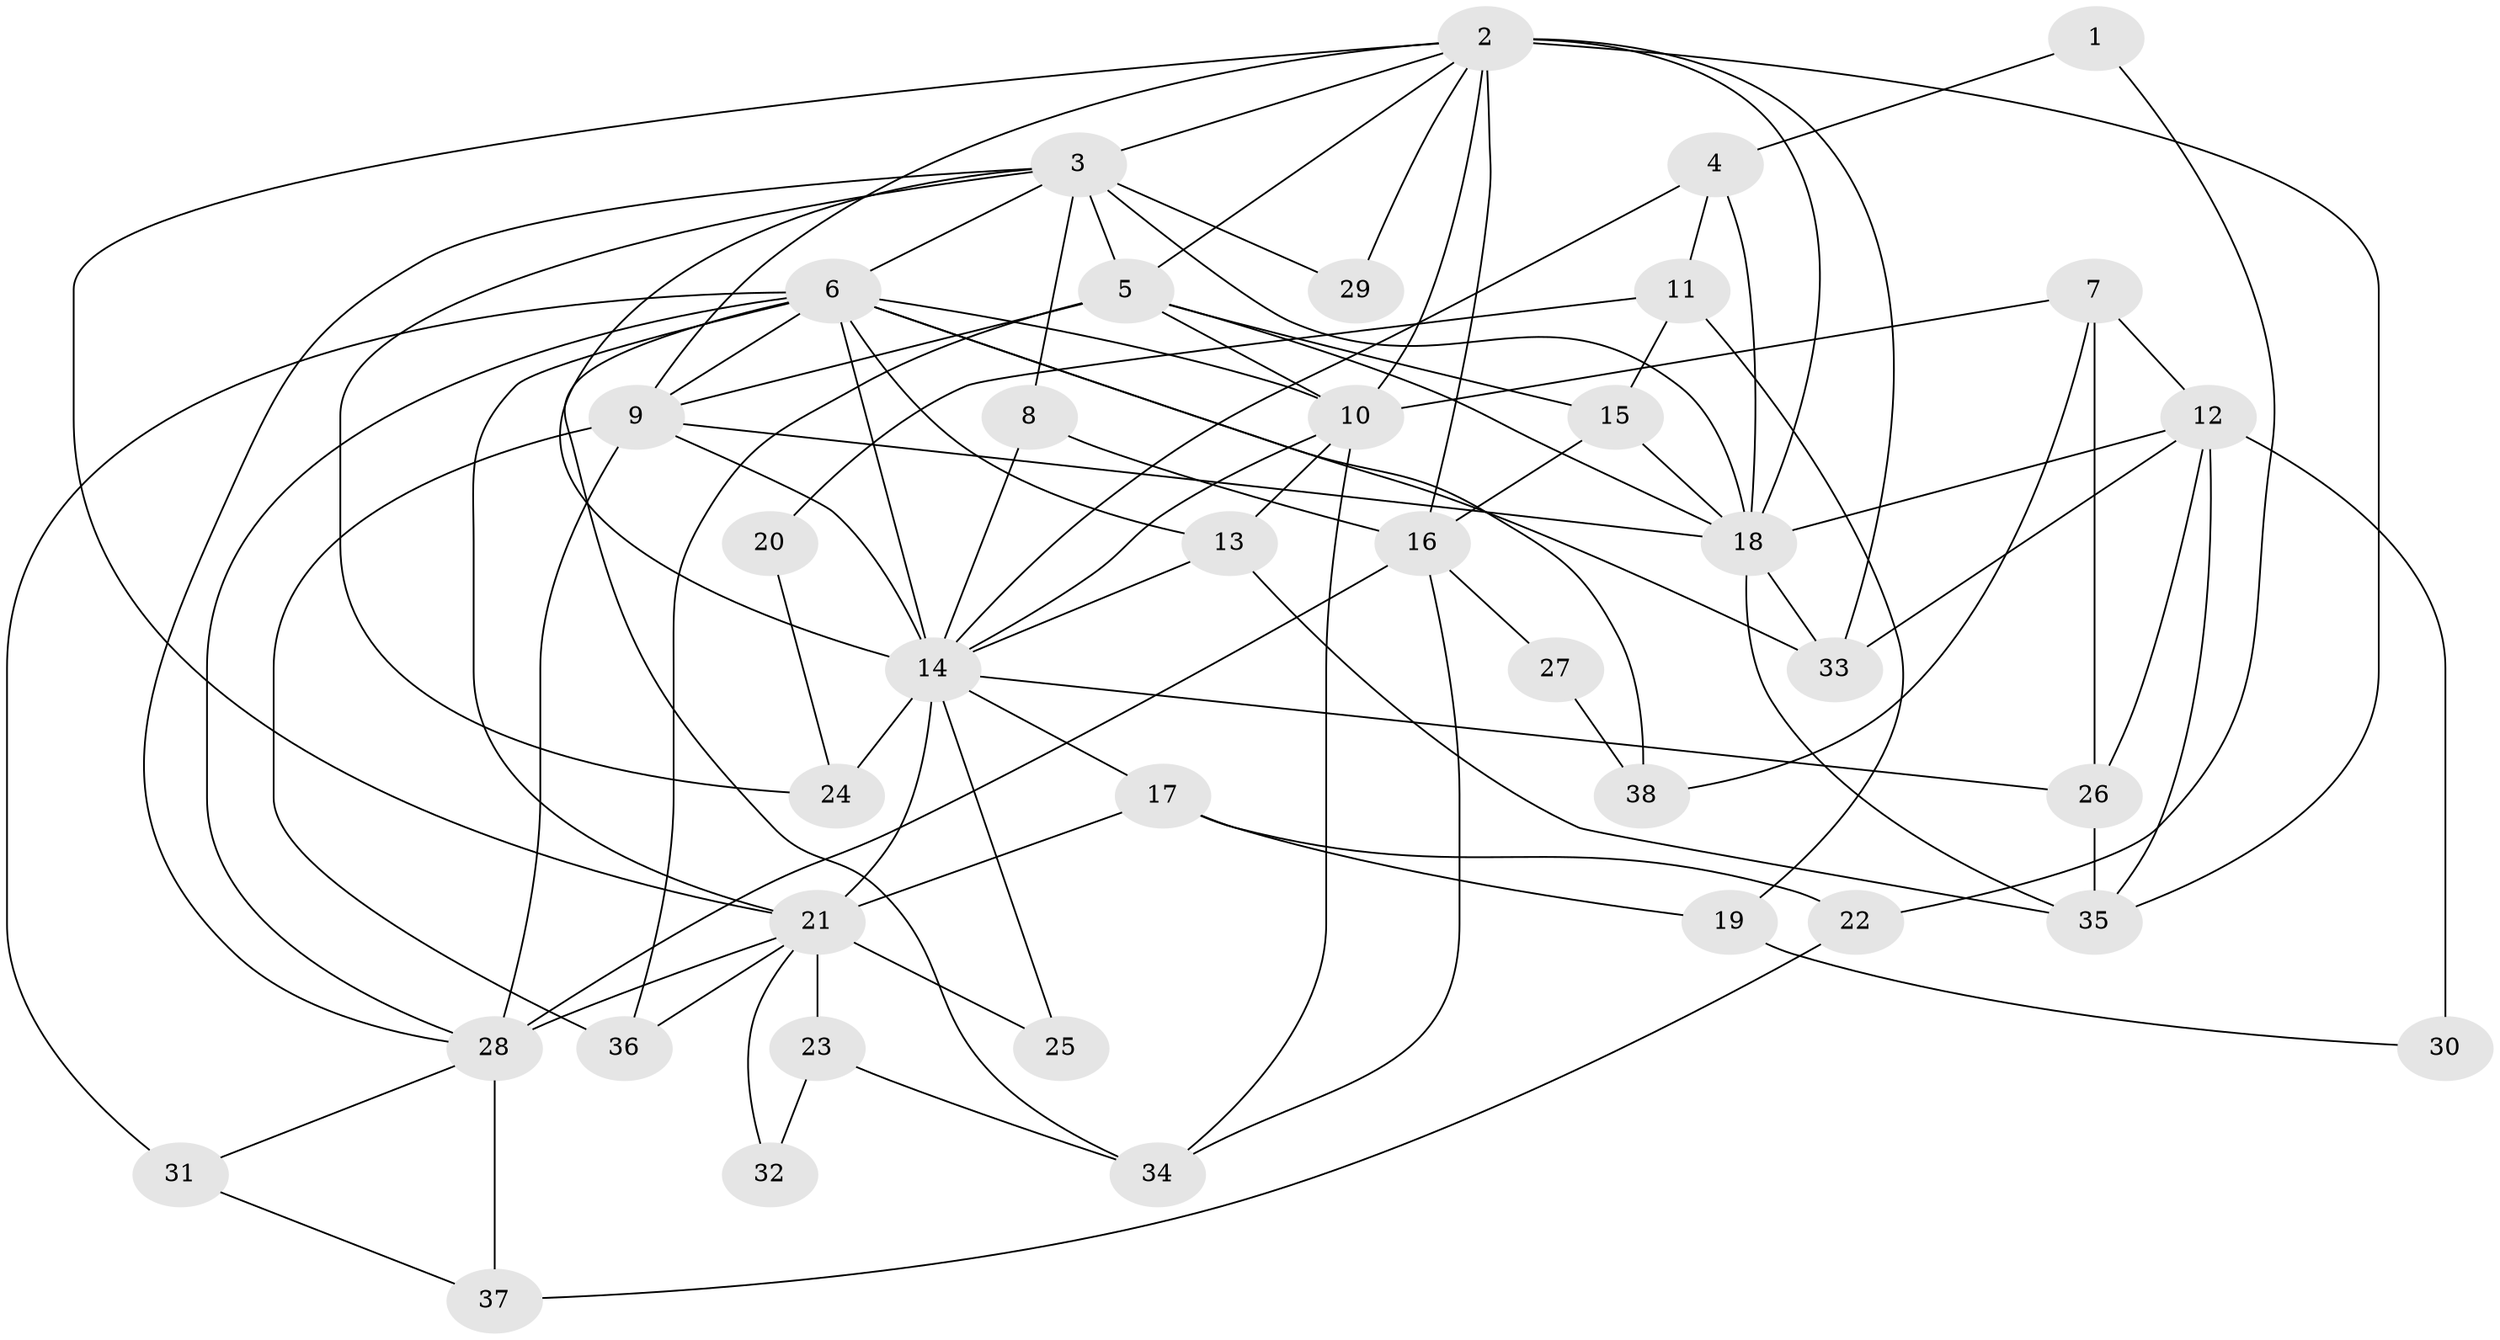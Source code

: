 // original degree distribution, {2: 0.14666666666666667, 4: 0.29333333333333333, 5: 0.17333333333333334, 3: 0.24, 6: 0.08, 7: 0.06666666666666667}
// Generated by graph-tools (version 1.1) at 2025/36/03/09/25 02:36:05]
// undirected, 38 vertices, 91 edges
graph export_dot {
graph [start="1"]
  node [color=gray90,style=filled];
  1;
  2;
  3;
  4;
  5;
  6;
  7;
  8;
  9;
  10;
  11;
  12;
  13;
  14;
  15;
  16;
  17;
  18;
  19;
  20;
  21;
  22;
  23;
  24;
  25;
  26;
  27;
  28;
  29;
  30;
  31;
  32;
  33;
  34;
  35;
  36;
  37;
  38;
  1 -- 4 [weight=1.0];
  1 -- 22 [weight=1.0];
  2 -- 3 [weight=1.0];
  2 -- 5 [weight=1.0];
  2 -- 9 [weight=1.0];
  2 -- 10 [weight=2.0];
  2 -- 16 [weight=1.0];
  2 -- 18 [weight=3.0];
  2 -- 21 [weight=1.0];
  2 -- 29 [weight=1.0];
  2 -- 33 [weight=1.0];
  2 -- 35 [weight=2.0];
  3 -- 5 [weight=2.0];
  3 -- 6 [weight=1.0];
  3 -- 8 [weight=1.0];
  3 -- 14 [weight=1.0];
  3 -- 18 [weight=1.0];
  3 -- 24 [weight=1.0];
  3 -- 28 [weight=1.0];
  3 -- 29 [weight=1.0];
  4 -- 11 [weight=1.0];
  4 -- 14 [weight=1.0];
  4 -- 18 [weight=1.0];
  5 -- 9 [weight=1.0];
  5 -- 10 [weight=1.0];
  5 -- 15 [weight=1.0];
  5 -- 18 [weight=1.0];
  5 -- 36 [weight=2.0];
  6 -- 9 [weight=2.0];
  6 -- 10 [weight=1.0];
  6 -- 13 [weight=4.0];
  6 -- 14 [weight=1.0];
  6 -- 21 [weight=1.0];
  6 -- 28 [weight=1.0];
  6 -- 31 [weight=2.0];
  6 -- 33 [weight=1.0];
  6 -- 34 [weight=1.0];
  6 -- 38 [weight=1.0];
  7 -- 10 [weight=1.0];
  7 -- 12 [weight=1.0];
  7 -- 26 [weight=1.0];
  7 -- 38 [weight=1.0];
  8 -- 14 [weight=1.0];
  8 -- 16 [weight=1.0];
  9 -- 14 [weight=2.0];
  9 -- 18 [weight=2.0];
  9 -- 28 [weight=1.0];
  9 -- 36 [weight=1.0];
  10 -- 13 [weight=1.0];
  10 -- 14 [weight=1.0];
  10 -- 34 [weight=1.0];
  11 -- 15 [weight=1.0];
  11 -- 19 [weight=1.0];
  11 -- 20 [weight=1.0];
  12 -- 18 [weight=2.0];
  12 -- 26 [weight=1.0];
  12 -- 30 [weight=2.0];
  12 -- 33 [weight=1.0];
  12 -- 35 [weight=1.0];
  13 -- 14 [weight=1.0];
  13 -- 35 [weight=2.0];
  14 -- 17 [weight=1.0];
  14 -- 21 [weight=2.0];
  14 -- 24 [weight=2.0];
  14 -- 25 [weight=1.0];
  14 -- 26 [weight=1.0];
  15 -- 16 [weight=1.0];
  15 -- 18 [weight=1.0];
  16 -- 27 [weight=1.0];
  16 -- 28 [weight=1.0];
  16 -- 34 [weight=1.0];
  17 -- 19 [weight=1.0];
  17 -- 21 [weight=1.0];
  17 -- 22 [weight=1.0];
  18 -- 33 [weight=1.0];
  18 -- 35 [weight=1.0];
  19 -- 30 [weight=1.0];
  20 -- 24 [weight=1.0];
  21 -- 23 [weight=2.0];
  21 -- 25 [weight=1.0];
  21 -- 28 [weight=1.0];
  21 -- 32 [weight=1.0];
  21 -- 36 [weight=1.0];
  22 -- 37 [weight=1.0];
  23 -- 32 [weight=1.0];
  23 -- 34 [weight=1.0];
  26 -- 35 [weight=1.0];
  27 -- 38 [weight=1.0];
  28 -- 31 [weight=1.0];
  28 -- 37 [weight=1.0];
  31 -- 37 [weight=1.0];
}
